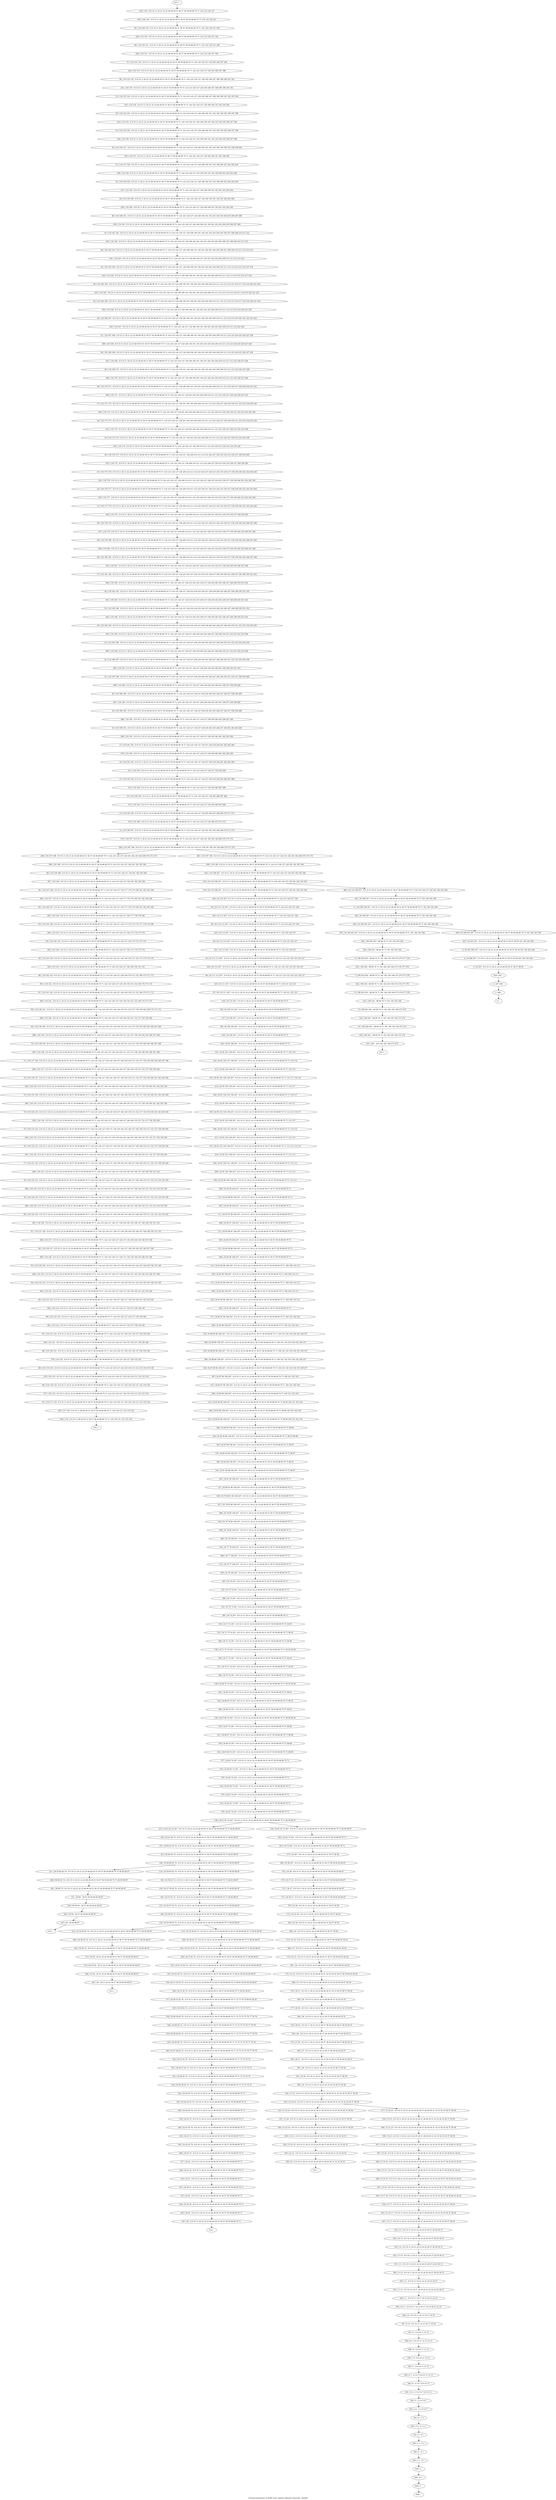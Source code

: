 digraph G {
graph [label="Tree-decomposition of width 6 for register allocator (function _hypotf)"]
0[label="0 | : "];
1[label="1 | 208 : "];
2[label="2 | 207 208 : "];
3[label="3 | 34 207 : 8 9 10 11 20 21 22 23 48 49 50 51 56 57 58 59 "];
4[label="4 | 34 206 207 : 8 9 10 11 20 21 22 23 48 49 50 51 56 57 58 59 181 182 183 184 "];
5[label="5 | 34 205 206 207 : 8 9 10 11 20 21 22 23 48 49 50 51 56 57 58 59 181 182 183 184 "];
6[label="6 | 199 204 205 : 68 69 70 71 181 182 183 184 275 276 277 278 "];
7[label="7 | 199 203 204 : 68 69 70 71 181 182 183 184 275 276 277 278 "];
8[label="8 | 199 202 203 : 68 69 70 71 181 182 183 184 275 276 277 278 "];
9[label="9 | 199 201 202 : 68 69 70 71 181 182 183 184 273 274 "];
10[label="10 | 199 200 201 : 68 69 70 71 181 182 183 184 273 274 "];
11[label="11 | 34 198 199 207 : 8 9 10 11 20 21 22 23 48 49 50 51 56 57 58 59 68 69 70 71 181 182 183 184 "];
12[label="12 | 116 196 197 : 8 9 10 11 20 21 22 23 48 49 50 51 56 57 58 59 68 69 70 71 124 125 126 127 128 181 182 183 184 269 270 271 272 "];
13[label="13 | 116 195 196 : 8 9 10 11 20 21 22 23 48 49 50 51 56 57 58 59 68 69 70 71 124 125 126 127 128 265 266 267 268 269 270 271 272 "];
14[label="14 | 116 194 195 : 8 9 10 11 20 21 22 23 48 49 50 51 56 57 58 59 68 69 70 71 124 125 126 127 128 265 266 267 268 "];
15[label="15 | 116 193 194 : 8 9 10 11 20 21 22 23 48 49 50 51 56 57 58 59 68 69 70 71 124 125 126 127 128 237 238 239 240 265 266 267 268 "];
16[label="16 | 116 192 193 : 8 9 10 11 20 21 22 23 48 49 50 51 56 57 58 59 68 69 70 71 124 125 126 127 128 237 238 239 240 261 262 263 264 "];
17[label="17 | 116 191 192 : 8 9 10 11 20 21 22 23 48 49 50 51 56 57 58 59 68 69 70 71 124 125 126 127 128 237 238 239 240 261 262 263 264 "];
18[label="18 | 116 190 191 : 8 9 10 11 20 21 22 23 48 49 50 51 56 57 58 59 68 69 70 71 124 125 126 127 128 237 238 239 240 245 246 247 248 261 262 263 264 "];
19[label="19 | 116 189 190 : 8 9 10 11 20 21 22 23 48 49 50 51 56 57 58 59 68 69 70 71 124 125 126 127 128 237 238 239 240 245 246 247 248 257 258 259 260 "];
20[label="20 | 116 188 189 : 8 9 10 11 20 21 22 23 48 49 50 51 56 57 58 59 68 69 70 71 124 125 126 127 128 237 238 239 240 245 246 247 248 257 258 259 260 "];
21[label="21 | 116 187 188 : 8 9 10 11 20 21 22 23 48 49 50 51 56 57 58 59 68 69 70 71 124 125 126 127 128 237 238 239 240 245 246 247 248 249 250 251 252 257 258 259 260 "];
22[label="22 | 116 186 187 : 8 9 10 11 20 21 22 23 48 49 50 51 56 57 58 59 68 69 70 71 124 125 126 127 128 237 238 239 240 245 246 247 248 249 250 251 252 253 254 255 256 "];
23[label="23 | 116 185 186 : 8 9 10 11 20 21 22 23 48 49 50 51 56 57 58 59 68 69 70 71 124 125 126 127 128 237 238 239 240 245 246 247 248 249 250 251 252 253 254 255 256 "];
24[label="24 | 116 184 185 : 8 9 10 11 20 21 22 23 48 49 50 51 56 57 58 59 68 69 70 71 124 125 126 127 128 233 234 235 236 237 238 239 240 245 246 247 248 249 250 251 252 253 254 255 256 "];
25[label="25 | 116 183 184 : 8 9 10 11 20 21 22 23 48 49 50 51 56 57 58 59 68 69 70 71 124 125 126 127 128 233 234 235 236 237 238 239 240 245 246 247 248 249 250 251 252 "];
26[label="26 | 116 182 183 : 8 9 10 11 20 21 22 23 48 49 50 51 56 57 58 59 68 69 70 71 124 125 126 127 128 233 234 235 236 237 238 239 240 245 246 247 248 249 250 251 252 "];
27[label="27 | 116 181 182 : 8 9 10 11 20 21 22 23 48 49 50 51 56 57 58 59 68 69 70 71 124 125 126 127 128 225 226 227 228 233 234 235 236 237 238 239 240 245 246 247 248 249 250 251 252 "];
28[label="28 | 116 180 181 : 8 9 10 11 20 21 22 23 48 49 50 51 56 57 58 59 68 69 70 71 124 125 126 127 128 209 210 211 212 225 226 227 228 233 234 235 236 237 238 239 240 245 246 247 248 "];
29[label="29 | 116 179 180 : 8 9 10 11 20 21 22 23 48 49 50 51 56 57 58 59 68 69 70 71 124 125 126 127 128 209 210 211 212 225 226 227 228 233 234 235 236 237 238 239 240 245 246 247 248 "];
30[label="30 | 116 178 179 : 8 9 10 11 20 21 22 23 48 49 50 51 56 57 58 59 68 69 70 71 124 125 126 127 128 209 210 211 212 225 226 227 228 233 234 235 236 237 238 239 240 245 246 247 248 "];
31[label="31 | 116 177 178 : 8 9 10 11 20 21 22 23 48 49 50 51 56 57 58 59 68 69 70 71 124 125 126 127 128 209 210 211 212 225 226 227 228 233 234 235 236 237 238 239 240 241 242 243 244 "];
32[label="32 | 116 176 177 : 8 9 10 11 20 21 22 23 48 49 50 51 56 57 58 59 68 69 70 71 124 125 126 127 128 209 210 211 212 225 226 227 228 233 234 235 236 237 238 239 240 241 242 243 244 "];
33[label="33 | 116 175 176 : 8 9 10 11 20 21 22 23 48 49 50 51 56 57 58 59 68 69 70 71 124 125 126 127 128 209 210 211 212 225 226 227 228 233 234 235 236 237 238 239 240 241 242 243 244 "];
34[label="34 | 116 174 175 : 8 9 10 11 20 21 22 23 48 49 50 51 56 57 58 59 68 69 70 71 124 125 126 127 128 209 210 211 212 225 226 227 228 233 234 235 236 237 238 239 240 "];
35[label="35 | 116 173 174 : 8 9 10 11 20 21 22 23 48 49 50 51 56 57 58 59 68 69 70 71 124 125 126 127 128 201 202 203 204 209 210 211 212 225 226 227 228 233 234 235 236 "];
36[label="36 | 116 172 173 : 8 9 10 11 20 21 22 23 48 49 50 51 56 57 58 59 68 69 70 71 124 125 126 127 128 201 202 203 204 209 210 211 212 225 226 227 228 229 230 231 232 233 234 235 236 "];
37[label="37 | 116 171 172 : 8 9 10 11 20 21 22 23 48 49 50 51 56 57 58 59 68 69 70 71 124 125 126 127 128 201 202 203 204 209 210 211 212 225 226 227 228 229 230 231 232 233 234 235 236 "];
38[label="38 | 116 170 171 : 8 9 10 11 20 21 22 23 48 49 50 51 56 57 58 59 68 69 70 71 124 125 126 127 128 189 190 191 192 201 202 203 204 209 210 211 212 225 226 227 228 229 230 231 232 "];
39[label="39 | 116 169 170 : 8 9 10 11 20 21 22 23 48 49 50 51 56 57 58 59 68 69 70 71 124 125 126 127 128 189 190 191 192 201 202 203 204 209 210 211 212 225 226 227 228 "];
40[label="40 | 116 168 169 : 8 9 10 11 20 21 22 23 48 49 50 51 56 57 58 59 68 69 70 71 124 125 126 127 128 189 190 191 192 201 202 203 204 209 210 211 212 223 224 225 226 227 228 "];
41[label="41 | 116 167 168 : 8 9 10 11 20 21 22 23 48 49 50 51 56 57 58 59 68 69 70 71 124 125 126 127 128 189 190 191 192 201 202 203 204 209 210 211 212 223 224 225 226 227 228 "];
42[label="42 | 116 166 167 : 8 9 10 11 20 21 22 23 48 49 50 51 56 57 58 59 68 69 70 71 124 125 126 127 128 189 190 191 192 201 202 203 204 209 210 211 212 213 214 219 220 221 222 223 224 "];
43[label="43 | 116 165 166 : 8 9 10 11 20 21 22 23 48 49 50 51 56 57 58 59 68 69 70 71 124 125 126 127 128 189 190 191 192 201 202 203 204 209 210 211 212 213 214 215 216 217 218 219 220 221 222 "];
44[label="44 | 116 164 165 : 8 9 10 11 20 21 22 23 48 49 50 51 56 57 58 59 68 69 70 71 124 125 126 127 128 189 190 191 192 201 202 203 204 209 210 211 212 213 214 215 216 217 218 219 220 221 222 "];
45[label="45 | 116 163 164 : 8 9 10 11 20 21 22 23 48 49 50 51 56 57 58 59 68 69 70 71 124 125 126 127 128 189 190 191 192 201 202 203 204 209 210 211 212 213 214 215 216 217 218 "];
46[label="46 | 116 162 163 : 8 9 10 11 20 21 22 23 48 49 50 51 56 57 58 59 68 69 70 71 124 125 126 127 128 189 190 191 192 201 202 203 204 205 206 207 208 209 210 211 212 213 214 "];
47[label="47 | 116 161 162 : 8 9 10 11 20 21 22 23 48 49 50 51 56 57 58 59 68 69 70 71 124 125 126 127 128 189 190 191 192 201 202 203 204 205 206 207 208 209 210 211 212 "];
48[label="48 | 116 160 161 : 8 9 10 11 20 21 22 23 48 49 50 51 56 57 58 59 68 69 70 71 124 125 126 127 128 189 190 191 192 201 202 203 204 205 206 207 208 "];
49[label="49 | 116 159 160 : 8 9 10 11 20 21 22 23 48 49 50 51 56 57 58 59 68 69 70 71 124 125 126 127 128 189 190 191 192 201 202 203 204 "];
50[label="50 | 116 158 159 : 8 9 10 11 20 21 22 23 48 49 50 51 56 57 58 59 68 69 70 71 124 125 126 127 128 189 190 191 192 199 200 201 202 203 204 "];
51[label="51 | 116 157 158 : 8 9 10 11 20 21 22 23 48 49 50 51 56 57 58 59 68 69 70 71 124 125 126 127 128 189 190 191 192 199 200 201 202 203 204 "];
52[label="52 | 116 156 157 : 8 9 10 11 20 21 22 23 48 49 50 51 56 57 58 59 68 69 70 71 124 125 126 127 128 189 190 191 192 193 194 195 196 197 198 199 200 "];
53[label="53 | 116 155 156 : 8 9 10 11 20 21 22 23 48 49 50 51 56 57 58 59 68 69 70 71 124 125 126 127 128 189 190 191 192 193 194 195 196 197 198 "];
54[label="54 | 116 154 155 : 8 9 10 11 20 21 22 23 48 49 50 51 56 57 58 59 68 69 70 71 124 125 126 127 128 189 190 191 192 193 194 195 196 197 198 "];
55[label="55 | 116 153 154 : 8 9 10 11 20 21 22 23 48 49 50 51 56 57 58 59 68 69 70 71 124 125 126 127 128 185 186 187 188 189 190 191 192 193 194 "];
56[label="56 | 116 152 153 : 8 9 10 11 20 21 22 23 48 49 50 51 56 57 58 59 68 69 70 71 124 125 126 127 128 185 186 187 188 189 190 191 192 "];
57[label="57 | 116 151 152 : 8 9 10 11 20 21 22 23 48 49 50 51 56 57 58 59 68 69 70 71 124 125 126 127 128 185 186 187 188 "];
58[label="58 | 116 150 151 : 8 9 10 11 20 21 22 23 48 49 50 51 56 57 58 59 68 69 70 71 124 125 126 127 128 "];
59[label="59 | 116 149 150 : 8 9 10 11 20 21 22 23 48 49 50 51 56 57 58 59 68 69 70 71 124 125 126 127 128 "];
60[label="60 | 116 148 198 : 8 9 10 11 20 21 22 23 48 49 50 51 56 57 58 59 68 69 70 71 124 125 126 127 128 181 182 183 184 "];
61[label="61 | 116 147 148 : 8 9 10 11 20 21 22 23 48 49 50 51 56 57 58 59 68 69 70 71 124 125 126 127 128 177 178 179 180 181 182 183 184 "];
62[label="62 | 116 146 147 : 8 9 10 11 20 21 22 23 48 49 50 51 56 57 58 59 68 69 70 71 124 125 126 127 128 177 178 179 180 181 182 183 184 "];
63[label="63 | 116 145 146 : 8 9 10 11 20 21 22 23 48 49 50 51 56 57 58 59 68 69 70 71 124 125 126 127 128 173 174 175 176 177 178 179 180 "];
64[label="64 | 116 144 145 : 8 9 10 11 20 21 22 23 48 49 50 51 56 57 58 59 68 69 70 71 124 125 126 127 128 173 174 175 176 "];
65[label="65 | 116 143 144 : 8 9 10 11 20 21 22 23 48 49 50 51 56 57 58 59 68 69 70 71 124 125 126 127 128 149 150 151 152 173 174 175 176 "];
66[label="66 | 116 142 143 : 8 9 10 11 20 21 22 23 48 49 50 51 56 57 58 59 68 69 70 71 124 125 126 127 128 149 150 151 152 169 170 171 172 "];
67[label="67 | 116 141 142 : 8 9 10 11 20 21 22 23 48 49 50 51 56 57 58 59 68 69 70 71 124 125 126 127 128 149 150 151 152 169 170 171 172 "];
68[label="68 | 116 140 141 : 8 9 10 11 20 21 22 23 48 49 50 51 56 57 58 59 68 69 70 71 124 125 126 127 128 149 150 151 152 157 158 159 160 169 170 171 172 "];
69[label="69 | 116 139 140 : 8 9 10 11 20 21 22 23 48 49 50 51 56 57 58 59 68 69 70 71 124 125 126 127 128 149 150 151 152 157 158 159 160 165 166 167 168 "];
70[label="70 | 116 138 139 : 8 9 10 11 20 21 22 23 48 49 50 51 56 57 58 59 68 69 70 71 124 125 126 127 128 149 150 151 152 157 158 159 160 165 166 167 168 "];
71[label="71 | 116 137 138 : 8 9 10 11 20 21 22 23 48 49 50 51 56 57 58 59 68 69 70 71 124 125 126 127 128 145 146 147 148 149 150 151 152 157 158 159 160 165 166 167 168 "];
72[label="72 | 116 136 137 : 8 9 10 11 20 21 22 23 48 49 50 51 56 57 58 59 68 69 70 71 124 125 126 127 128 145 146 147 148 149 150 151 152 157 158 159 160 161 162 163 164 "];
73[label="73 | 116 135 136 : 8 9 10 11 20 21 22 23 48 49 50 51 56 57 58 59 68 69 70 71 124 125 126 127 128 145 146 147 148 149 150 151 152 157 158 159 160 161 162 163 164 "];
74[label="74 | 116 134 135 : 8 9 10 11 20 21 22 23 48 49 50 51 56 57 58 59 68 69 70 71 124 125 126 127 128 145 146 147 148 149 150 151 152 157 158 159 160 161 162 163 164 "];
75[label="75 | 116 133 134 : 8 9 10 11 20 21 22 23 48 49 50 51 56 57 58 59 68 69 70 71 124 125 126 127 128 137 138 139 140 145 146 147 148 149 150 151 152 157 158 159 160 "];
76[label="76 | 116 132 133 : 8 9 10 11 20 21 22 23 48 49 50 51 56 57 58 59 68 69 70 71 124 125 126 127 128 137 138 139 140 145 146 147 148 149 150 151 152 157 158 159 160 "];
77[label="77 | 116 131 132 : 8 9 10 11 20 21 22 23 48 49 50 51 56 57 58 59 68 69 70 71 124 125 126 127 128 137 138 139 140 145 146 147 148 149 150 151 152 157 158 159 160 "];
78[label="78 | 116 130 131 : 8 9 10 11 20 21 22 23 48 49 50 51 56 57 58 59 68 69 70 71 124 125 126 127 128 137 138 139 140 145 146 147 148 149 150 151 152 153 154 155 156 "];
79[label="79 | 116 129 130 : 8 9 10 11 20 21 22 23 48 49 50 51 56 57 58 59 68 69 70 71 124 125 126 127 128 137 138 139 140 145 146 147 148 149 150 151 152 153 154 155 156 "];
80[label="80 | 116 128 129 : 8 9 10 11 20 21 22 23 48 49 50 51 56 57 58 59 68 69 70 71 124 125 126 127 128 137 138 139 140 145 146 147 148 149 150 151 152 153 154 155 156 "];
81[label="81 | 116 127 128 : 8 9 10 11 20 21 22 23 48 49 50 51 56 57 58 59 68 69 70 71 124 125 126 127 128 137 138 139 140 145 146 147 148 149 150 151 152 "];
82[label="82 | 116 126 127 : 8 9 10 11 20 21 22 23 48 49 50 51 56 57 58 59 68 69 70 71 124 125 126 127 128 137 138 139 140 145 146 147 148 "];
83[label="83 | 116 125 126 : 8 9 10 11 20 21 22 23 48 49 50 51 56 57 58 59 68 69 70 71 124 125 126 127 128 137 138 139 140 141 142 143 144 145 146 147 148 "];
84[label="84 | 116 124 125 : 8 9 10 11 20 21 22 23 48 49 50 51 56 57 58 59 68 69 70 71 124 125 126 127 128 137 138 139 140 141 142 143 144 145 146 147 148 "];
85[label="85 | 116 123 124 : 8 9 10 11 20 21 22 23 48 49 50 51 56 57 58 59 68 69 70 71 124 125 126 127 128 137 138 139 140 141 142 143 144 "];
86[label="86 | 116 122 123 : 8 9 10 11 20 21 22 23 48 49 50 51 56 57 58 59 68 69 70 71 124 125 126 127 128 137 138 139 140 "];
87[label="87 | 116 121 122 : 8 9 10 11 20 21 22 23 48 49 50 51 56 57 58 59 68 69 70 71 124 125 126 127 128 135 136 137 138 139 140 "];
88[label="88 | 116 120 121 : 8 9 10 11 20 21 22 23 48 49 50 51 56 57 58 59 68 69 70 71 124 125 126 127 128 135 136 137 138 139 140 "];
89[label="89 | 116 119 120 : 8 9 10 11 20 21 22 23 48 49 50 51 56 57 58 59 68 69 70 71 124 125 126 127 128 129 130 131 132 133 134 135 136 "];
90[label="90 | 116 118 119 : 8 9 10 11 20 21 22 23 48 49 50 51 56 57 58 59 68 69 70 71 124 125 126 127 128 129 130 131 132 133 134 "];
91[label="91 | 116 117 118 : 8 9 10 11 20 21 22 23 48 49 50 51 56 57 58 59 68 69 70 71 124 125 126 127 128 129 130 131 132 133 134 "];
92[label="92 | 34 115 116 207 : 8 9 10 11 20 21 22 23 48 49 50 51 56 57 58 59 68 69 70 71 124 125 126 127 128 "];
93[label="93 | 34 114 115 207 : 8 9 10 11 20 21 22 23 48 49 50 51 56 57 58 59 68 69 70 71 124 125 126 127 128 "];
94[label="94 | 34 113 114 207 : 8 9 10 11 20 21 22 23 48 49 50 51 56 57 58 59 68 69 70 71 124 125 126 127 "];
95[label="95 | 34 112 113 207 : 8 9 10 11 20 21 22 23 48 49 50 51 56 57 58 59 68 69 70 71 120 121 122 123 124 125 126 127 "];
96[label="96 | 34 111 112 207 : 8 9 10 11 20 21 22 23 48 49 50 51 56 57 58 59 68 69 70 71 120 121 122 123 124 125 126 127 "];
97[label="97 | 34 110 111 207 : 8 9 10 11 20 21 22 23 48 49 50 51 56 57 58 59 68 69 70 71 120 121 122 123 "];
98[label="98 | 34 109 110 207 : 8 9 10 11 20 21 22 23 48 49 50 51 56 57 58 59 68 69 70 71 "];
99[label="99 | 34 108 109 207 : 8 9 10 11 20 21 22 23 48 49 50 51 56 57 58 59 68 69 70 71 "];
100[label="100 | 34 95 108 207 : 8 9 10 11 20 21 22 23 48 49 50 51 56 57 58 59 68 69 70 71 "];
101[label="101 | 34 95 107 108 207 : 8 9 10 11 20 21 22 23 48 49 50 51 56 57 58 59 68 69 70 71 118 119 "];
102[label="102 | 34 95 106 107 108 207 : 8 9 10 11 20 21 22 23 48 49 50 51 56 57 58 59 68 69 70 71 118 119 "];
103[label="103 | 34 95 105 106 108 207 : 8 9 10 11 20 21 22 23 48 49 50 51 56 57 58 59 68 69 70 71 116 117 118 119 "];
104[label="104 | 34 95 104 105 108 207 : 8 9 10 11 20 21 22 23 48 49 50 51 56 57 58 59 68 69 70 71 116 117 "];
105[label="105 | 34 95 103 104 108 207 : 8 9 10 11 20 21 22 23 48 49 50 51 56 57 58 59 68 69 70 71 114 115 116 117 "];
106[label="106 | 34 95 102 103 108 207 : 8 9 10 11 20 21 22 23 48 49 50 51 56 57 58 59 68 69 70 71 114 115 "];
107[label="107 | 34 95 101 102 108 207 : 8 9 10 11 20 21 22 23 48 49 50 51 56 57 58 59 68 69 70 71 112 113 114 115 "];
108[label="108 | 34 95 100 101 108 207 : 8 9 10 11 20 21 22 23 48 49 50 51 56 57 58 59 68 69 70 71 112 113 "];
109[label="109 | 34 95 99 100 108 207 : 8 9 10 11 20 21 22 23 48 49 50 51 56 57 58 59 68 69 70 71 112 113 "];
110[label="110 | 34 95 98 99 108 207 : 8 9 10 11 20 21 22 23 48 49 50 51 56 57 58 59 68 69 70 71 "];
111[label="111 | 34 95 97 98 108 207 : 8 9 10 11 20 21 22 23 48 49 50 51 56 57 58 59 68 69 70 71 "];
112[label="112 | 34 95 96 97 108 207 : 8 9 10 11 20 21 22 23 48 49 50 51 56 57 58 59 68 69 70 71 "];
113[label="113 | 34 94 95 96 108 207 : 8 9 10 11 20 21 22 23 48 49 50 51 56 57 58 59 68 69 70 71 "];
114[label="114 | 34 93 94 96 108 207 : 8 9 10 11 20 21 22 23 48 49 50 51 56 57 58 59 68 69 70 71 108 109 110 111 "];
115[label="115 | 34 92 93 96 108 207 : 8 9 10 11 20 21 22 23 48 49 50 51 56 57 58 59 68 69 70 71 108 109 110 111 "];
116[label="116 | 34 91 92 96 108 207 : 8 9 10 11 20 21 22 23 48 49 50 51 56 57 58 59 68 69 70 71 108 109 110 111 "];
117[label="117 | 34 90 91 96 108 207 : 8 9 10 11 20 21 22 23 48 49 50 51 56 57 58 59 68 69 70 71 100 101 102 103 "];
118[label="118 | 34 89 90 96 108 207 : 8 9 10 11 20 21 22 23 48 49 50 51 56 57 58 59 68 69 70 71 100 101 102 103 104 105 106 107 "];
119[label="119 | 34 88 89 96 108 207 : 8 9 10 11 20 21 22 23 48 49 50 51 56 57 58 59 68 69 70 71 100 101 102 103 104 105 106 107 "];
120[label="120 | 34 87 88 96 108 207 : 8 9 10 11 20 21 22 23 48 49 50 51 56 57 58 59 68 69 70 71 100 101 102 103 104 105 106 107 "];
121[label="121 | 34 86 87 96 108 207 : 8 9 10 11 20 21 22 23 48 49 50 51 56 57 58 59 68 69 70 71 100 101 102 103 "];
122[label="122 | 34 85 86 96 108 207 : 8 9 10 11 20 21 22 23 48 49 50 51 56 57 58 59 68 69 70 71 98 99 100 101 102 103 "];
123[label="123 | 34 84 85 96 108 207 : 8 9 10 11 20 21 22 23 48 49 50 51 56 57 58 59 68 69 70 71 98 99 100 101 102 103 "];
124[label="124 | 34 83 84 96 108 207 : 8 9 10 11 20 21 22 23 48 49 50 51 56 57 58 59 68 69 70 71 96 97 98 99 "];
125[label="125 | 34 82 83 96 108 207 : 8 9 10 11 20 21 22 23 48 49 50 51 56 57 58 59 68 69 70 71 96 97 "];
126[label="126 | 34 81 82 96 108 207 : 8 9 10 11 20 21 22 23 48 49 50 51 56 57 58 59 68 69 70 71 96 97 "];
127[label="127 | 34 80 81 96 108 207 : 8 9 10 11 20 21 22 23 48 49 50 51 56 57 58 59 68 69 70 71 "];
128[label="128 | 34 79 80 81 96 108 207 : 8 9 10 11 20 21 22 23 48 49 50 51 56 57 58 59 68 69 70 71 "];
129[label="129 | 34 78 79 96 108 207 : 8 9 10 11 20 21 22 23 48 49 50 51 56 57 58 59 68 69 70 71 "];
130[label="130 | 34 77 78 108 207 : 8 9 10 11 20 21 22 23 48 49 50 51 56 57 58 59 68 69 70 71 "];
131[label="131 | 34 76 77 108 207 : 8 9 10 11 20 21 22 23 48 49 50 51 56 57 58 59 68 69 70 71 "];
132[label="132 | 34 75 76 207 : 8 9 10 11 20 21 22 23 48 49 50 51 56 57 58 59 68 69 70 71 "];
133[label="133 | 34 74 75 207 : 8 9 10 11 20 21 22 23 48 49 50 51 56 57 58 59 68 69 70 71 "];
134[label="134 | 34 73 74 207 : 8 9 10 11 20 21 22 23 48 49 50 51 56 57 58 59 68 69 70 71 94 95 "];
135[label="135 | 34 72 73 74 207 : 8 9 10 11 20 21 22 23 48 49 50 51 56 57 58 59 68 69 70 71 94 95 "];
136[label="136 | 34 71 72 74 207 : 8 9 10 11 20 21 22 23 48 49 50 51 56 57 58 59 68 69 70 71 92 93 94 95 "];
137[label="137 | 34 70 71 74 207 : 8 9 10 11 20 21 22 23 48 49 50 51 56 57 58 59 68 69 70 71 92 93 "];
138[label="138 | 34 69 70 74 207 : 8 9 10 11 20 21 22 23 48 49 50 51 56 57 58 59 68 69 70 71 90 91 92 93 "];
139[label="139 | 34 68 69 74 207 : 8 9 10 11 20 21 22 23 48 49 50 51 56 57 58 59 68 69 70 71 90 91 "];
140[label="140 | 34 67 68 74 207 : 8 9 10 11 20 21 22 23 48 49 50 51 56 57 58 59 68 69 70 71 88 89 90 91 "];
141[label="141 | 34 66 67 74 207 : 8 9 10 11 20 21 22 23 48 49 50 51 56 57 58 59 68 69 70 71 88 89 "];
142[label="142 | 34 65 66 74 207 : 8 9 10 11 20 21 22 23 48 49 50 51 56 57 58 59 68 69 70 71 88 89 "];
143[label="143 | 34 64 65 74 207 : 8 9 10 11 20 21 22 23 48 49 50 51 56 57 58 59 68 69 70 71 "];
144[label="144 | 34 63 64 74 207 : 8 9 10 11 20 21 22 23 48 49 50 51 56 57 58 59 68 69 70 71 "];
145[label="145 | 34 62 63 74 207 : 8 9 10 11 20 21 22 23 48 49 50 51 56 57 58 59 68 69 70 71 "];
146[label="146 | 34 61 62 74 207 : 8 9 10 11 20 21 22 23 48 49 50 51 56 57 58 59 68 69 70 71 84 85 86 87 "];
147[label="147 | 34 60 61 62 74 : 8 9 10 11 20 21 22 23 48 49 50 51 56 57 58 59 68 69 70 71 84 85 86 87 "];
148[label="148 | 34 58 60 62 74 : 8 9 10 11 20 21 22 23 48 49 50 51 56 57 58 59 68 69 70 71 84 85 86 87 "];
149[label="149 | 58 59 60 : 56 57 58 59 84 85 86 87 "];
150[label="150 | 34 57 58 62 74 : 8 9 10 11 20 21 22 23 48 49 50 51 56 57 58 59 68 69 70 71 84 85 86 87 "];
151[label="151 | 34 56 57 62 74 : 8 9 10 11 20 21 22 23 48 49 50 51 56 57 58 59 68 69 70 71 84 85 86 87 "];
152[label="152 | 34 54 56 62 74 : 8 9 10 11 20 21 22 23 48 49 50 51 56 57 58 59 68 69 70 71 84 85 86 87 "];
153[label="153 | 54 55 56 : 20 21 22 23 48 49 50 51 56 57 58 59 84 85 86 87 "];
154[label="154 | 34 53 54 62 74 : 8 9 10 11 20 21 22 23 48 49 50 51 56 57 58 59 68 69 70 71 84 85 86 87 "];
155[label="155 | 34 52 53 62 74 : 8 9 10 11 20 21 22 23 48 49 50 51 56 57 58 59 68 69 70 71 80 81 82 83 84 85 86 87 "];
156[label="156 | 34 51 52 62 74 : 8 9 10 11 20 21 22 23 48 49 50 51 56 57 58 59 68 69 70 71 80 81 82 83 84 85 86 87 "];
157[label="157 | 34 50 51 62 74 : 8 9 10 11 20 21 22 23 48 49 50 51 56 57 58 59 68 69 70 71 72 73 74 75 80 81 82 83 "];
158[label="158 | 34 49 50 62 74 : 8 9 10 11 20 21 22 23 48 49 50 51 56 57 58 59 68 69 70 71 72 73 74 75 76 77 78 79 "];
159[label="159 | 34 48 49 62 74 : 8 9 10 11 20 21 22 23 48 49 50 51 56 57 58 59 68 69 70 71 72 73 74 75 76 77 78 79 "];
160[label="160 | 34 47 48 62 74 : 8 9 10 11 20 21 22 23 48 49 50 51 56 57 58 59 68 69 70 71 72 73 74 75 76 77 78 79 "];
161[label="161 | 34 46 47 62 74 : 8 9 10 11 20 21 22 23 48 49 50 51 56 57 58 59 68 69 70 71 72 73 74 75 "];
162[label="162 | 34 45 46 62 74 : 8 9 10 11 20 21 22 23 48 49 50 51 56 57 58 59 68 69 70 71 72 73 74 75 "];
163[label="163 | 34 44 45 62 74 : 8 9 10 11 20 21 22 23 48 49 50 51 56 57 58 59 68 69 70 71 "];
164[label="164 | 34 43 44 74 : 8 9 10 11 20 21 22 23 48 49 50 51 56 57 58 59 68 69 70 71 "];
165[label="165 | 34 42 43 74 : 8 9 10 11 20 21 22 23 48 49 50 51 56 57 58 59 68 69 70 71 "];
166[label="166 | 34 41 42 : 8 9 10 11 20 21 22 23 48 49 50 51 56 57 58 59 68 69 70 71 "];
167[label="167 | 34 40 41 : 8 9 10 11 20 21 22 23 48 49 50 51 56 57 58 59 68 69 70 71 "];
168[label="168 | 34 39 40 : 8 9 10 11 20 21 22 23 48 49 50 51 56 57 58 59 68 69 70 71 "];
169[label="169 | 34 38 207 : 8 9 10 11 20 21 22 23 48 49 50 51 56 57 58 59 64 65 66 67 "];
170[label="170 | 34 37 38 : 8 9 10 11 20 21 22 23 48 49 50 51 56 57 58 59 64 65 66 67 "];
171[label="171 | 34 36 37 : 8 9 10 11 20 21 22 23 48 49 50 51 56 57 58 59 64 65 66 67 "];
172[label="172 | 34 35 36 : 8 9 10 11 20 21 22 23 48 49 50 51 56 57 58 59 "];
173[label="173 | 33 34 : 8 9 10 11 20 21 22 23 48 49 50 51 56 57 58 59 60 61 62 63 "];
174[label="174 | 32 33 : 8 9 10 11 20 21 22 23 48 49 50 51 56 57 58 59 60 61 62 63 "];
175[label="175 | 31 32 : 8 9 10 11 20 21 22 23 48 49 50 51 52 53 54 55 56 57 58 59 60 61 62 63 "];
176[label="176 | 30 31 : 8 9 10 11 20 21 22 23 48 49 50 51 52 53 54 55 56 57 58 59 "];
177[label="177 | 29 30 : 8 9 10 11 20 21 22 23 36 37 38 39 48 49 50 51 52 53 54 55 "];
178[label="178 | 28 29 : 8 9 10 11 20 21 22 23 36 37 38 39 44 45 46 47 48 49 50 51 "];
179[label="179 | 27 28 : 8 9 10 11 20 21 22 23 36 37 38 39 44 45 46 47 48 49 50 51 "];
180[label="180 | 26 27 : 8 9 10 11 20 21 22 23 32 33 34 35 36 37 38 39 44 45 46 47 "];
181[label="181 | 25 26 : 8 9 10 11 20 21 22 23 32 33 34 35 36 37 38 39 "];
182[label="182 | 15 25 : 8 9 10 11 20 21 22 23 24 25 26 27 28 29 30 31 32 33 34 35 36 37 38 39 "];
183[label="183 | 15 24 25 : 8 9 10 11 20 21 22 23 24 25 26 27 28 29 30 31 32 33 34 35 36 37 38 39 "];
184[label="184 | 15 23 24 : 8 9 10 11 20 21 22 23 24 25 26 27 28 29 30 31 32 33 34 35 36 37 38 39 "];
185[label="185 | 15 22 23 : 8 9 10 11 20 21 22 23 24 25 26 27 28 29 30 31 32 33 34 35 "];
186[label="186 | 15 21 25 : 8 9 10 11 20 21 22 23 24 25 26 27 28 29 30 31 32 33 34 35 36 37 38 39 "];
187[label="187 | 15 20 21 : 8 9 10 11 20 21 22 23 24 25 26 27 28 29 30 31 32 33 34 35 36 37 38 39 40 41 42 43 "];
188[label="188 | 15 19 20 : 8 9 10 11 20 21 22 23 24 25 26 27 28 29 30 31 32 33 34 35 36 37 38 39 40 41 42 43 "];
189[label="189 | 15 18 19 : 8 9 10 11 20 21 22 23 24 25 26 27 28 29 30 31 32 33 34 35 36 37 38 39 40 41 42 43 "];
190[label="190 | 15 17 18 : 8 9 10 11 20 21 22 23 24 25 26 27 28 29 30 31 32 33 34 35 36 37 38 39 40 41 42 43 "];
191[label="191 | 15 16 17 : 8 9 10 11 20 21 22 23 24 25 26 27 28 29 30 31 32 33 34 35 36 37 38 39 "];
192[label="192 | 14 15 : 8 9 10 11 20 21 22 23 24 25 26 27 28 29 30 31 "];
193[label="193 | 13 14 : 8 9 10 11 20 21 22 23 24 25 26 27 28 29 30 31 "];
194[label="194 | 12 13 : 8 9 10 11 20 21 22 23 24 25 26 27 28 29 30 31 "];
195[label="195 | 11 12 : 8 9 10 11 16 17 18 19 20 21 22 23 24 25 26 27 "];
196[label="196 | 10 11 : 8 9 10 11 14 15 16 17 18 19 20 21 22 23 "];
197[label="197 | 9 10 : 8 9 10 11 14 15 16 17 18 19 "];
198[label="198 | 8 9 : 8 9 10 11 12 13 14 15 "];
199[label="199 | 7 8 : 8 9 10 11 12 13 "];
200[label="200 | 6 7 : 4 5 6 7 8 9 10 11 12 13 "];
201[label="201 | 5 6 : 2 3 4 5 6 7 8 9 10 11 "];
202[label="202 | 4 5 : 2 3 4 5 6 7 "];
203[label="203 | 3 4 : 0 1 2 3 "];
204[label="204 | 2 3 : 0 1 "];
205[label="205 | 1 2 : 0 1 "];
206[label="206 | 0 1 : "];
207[label="207 | 34 199 205 207 : 8 9 10 11 20 21 22 23 48 49 50 51 56 57 58 59 68 69 70 71 181 182 183 184 "];
208[label="208 | 116 197 198 : 8 9 10 11 20 21 22 23 48 49 50 51 56 57 58 59 68 69 70 71 124 125 126 127 128 181 182 183 184 269 270 271 272 "];
209[label="209 | 116 197 198 : 8 9 10 11 20 21 22 23 48 49 50 51 56 57 58 59 68 69 70 71 124 125 126 127 128 181 182 183 184 269 270 271 272 "];
210[label="210 | 34 116 198 207 : 8 9 10 11 20 21 22 23 48 49 50 51 56 57 58 59 68 69 70 71 124 125 126 127 128 181 182 183 184 "];
211[label="211 | 34 58 60 62 74 : 8 9 10 11 20 21 22 23 48 49 50 51 56 57 58 59 68 69 70 71 84 85 86 87 "];
212[label="212 | 34 54 56 62 74 : 8 9 10 11 20 21 22 23 48 49 50 51 56 57 58 59 68 69 70 71 84 85 86 87 "];
213[label="213 | 34 54 56 62 74 : 8 9 10 11 20 21 22 23 48 49 50 51 56 57 58 59 68 69 70 71 84 85 86 87 "];
214[label="214 | 34 58 60 62 74 : 8 9 10 11 20 21 22 23 48 49 50 51 56 57 58 59 68 69 70 71 84 85 86 87 "];
215[label="215 | 34 61 62 74 207 : 8 9 10 11 20 21 22 23 48 49 50 51 56 57 58 59 68 69 70 71 84 85 86 87 "];
216[label="216 | 15 24 25 : 8 9 10 11 20 21 22 23 24 25 26 27 28 29 30 31 32 33 34 35 36 37 38 39 "];
217[label="217 | 15 24 25 : 8 9 10 11 20 21 22 23 24 25 26 27 28 29 30 31 32 33 34 35 36 37 38 39 "];
218[label="218 | 34 61 62 74 207 : 8 9 10 11 20 21 22 23 48 49 50 51 56 57 58 59 68 69 70 71 84 85 86 87 "];
219[label="219 | 34 116 198 207 : 8 9 10 11 20 21 22 23 48 49 50 51 56 57 58 59 68 69 70 71 124 125 126 127 128 181 182 183 184 "];
220[label="220 | 34 199 205 207 : 8 9 10 11 20 21 22 23 48 49 50 51 56 57 58 59 68 69 70 71 181 182 183 184 "];
221[label="221 | : "];
222[label="222 | 199 201 : 68 69 70 71 181 182 183 184 273 274 "];
223[label="223 | 199 202 : 68 69 70 71 181 182 183 184 "];
224[label="224 | 199 203 : 68 69 70 71 181 182 183 184 275 276 277 278 "];
225[label="225 | 199 204 : 68 69 70 71 181 182 183 184 275 276 277 278 "];
226[label="226 | 199 205 : 68 69 70 71 181 182 183 184 "];
227[label="227 | : "];
228[label="228 | 116 150 : 8 9 10 11 20 21 22 23 48 49 50 51 56 57 58 59 68 69 70 71 124 125 126 127 128 "];
229[label="229 | 116 151 : 8 9 10 11 20 21 22 23 48 49 50 51 56 57 58 59 68 69 70 71 124 125 126 127 128 "];
230[label="230 | 116 152 : 8 9 10 11 20 21 22 23 48 49 50 51 56 57 58 59 68 69 70 71 124 125 126 127 128 185 186 187 188 "];
231[label="231 | 116 153 : 8 9 10 11 20 21 22 23 48 49 50 51 56 57 58 59 68 69 70 71 124 125 126 127 128 185 186 187 188 189 190 191 192 "];
232[label="232 | 116 154 : 8 9 10 11 20 21 22 23 48 49 50 51 56 57 58 59 68 69 70 71 124 125 126 127 128 189 190 191 192 193 194 "];
233[label="233 | 116 155 : 8 9 10 11 20 21 22 23 48 49 50 51 56 57 58 59 68 69 70 71 124 125 126 127 128 189 190 191 192 193 194 195 196 197 198 "];
234[label="234 | 116 156 : 8 9 10 11 20 21 22 23 48 49 50 51 56 57 58 59 68 69 70 71 124 125 126 127 128 189 190 191 192 193 194 195 196 197 198 "];
235[label="235 | 116 157 : 8 9 10 11 20 21 22 23 48 49 50 51 56 57 58 59 68 69 70 71 124 125 126 127 128 189 190 191 192 199 200 "];
236[label="236 | 116 158 : 8 9 10 11 20 21 22 23 48 49 50 51 56 57 58 59 68 69 70 71 124 125 126 127 128 189 190 191 192 199 200 201 202 203 204 "];
237[label="237 | 116 159 : 8 9 10 11 20 21 22 23 48 49 50 51 56 57 58 59 68 69 70 71 124 125 126 127 128 189 190 191 192 201 202 203 204 "];
238[label="238 | 116 160 : 8 9 10 11 20 21 22 23 48 49 50 51 56 57 58 59 68 69 70 71 124 125 126 127 128 189 190 191 192 201 202 203 204 "];
239[label="239 | 116 161 : 8 9 10 11 20 21 22 23 48 49 50 51 56 57 58 59 68 69 70 71 124 125 126 127 128 189 190 191 192 201 202 203 204 205 206 207 208 "];
240[label="240 | 116 162 : 8 9 10 11 20 21 22 23 48 49 50 51 56 57 58 59 68 69 70 71 124 125 126 127 128 189 190 191 192 201 202 203 204 205 206 207 208 209 210 211 212 "];
241[label="241 | 116 163 : 8 9 10 11 20 21 22 23 48 49 50 51 56 57 58 59 68 69 70 71 124 125 126 127 128 189 190 191 192 201 202 203 204 209 210 211 212 213 214 "];
242[label="242 | 116 164 : 8 9 10 11 20 21 22 23 48 49 50 51 56 57 58 59 68 69 70 71 124 125 126 127 128 189 190 191 192 201 202 203 204 209 210 211 212 213 214 215 216 217 218 "];
243[label="243 | 116 165 : 8 9 10 11 20 21 22 23 48 49 50 51 56 57 58 59 68 69 70 71 124 125 126 127 128 189 190 191 192 201 202 203 204 209 210 211 212 213 214 215 216 217 218 219 220 221 222 "];
244[label="244 | 116 166 : 8 9 10 11 20 21 22 23 48 49 50 51 56 57 58 59 68 69 70 71 124 125 126 127 128 189 190 191 192 201 202 203 204 209 210 211 212 213 214 219 220 221 222 "];
245[label="245 | 116 167 : 8 9 10 11 20 21 22 23 48 49 50 51 56 57 58 59 68 69 70 71 124 125 126 127 128 189 190 191 192 201 202 203 204 209 210 211 212 223 224 "];
246[label="246 | 116 168 : 8 9 10 11 20 21 22 23 48 49 50 51 56 57 58 59 68 69 70 71 124 125 126 127 128 189 190 191 192 201 202 203 204 209 210 211 212 223 224 225 226 227 228 "];
247[label="247 | 116 169 : 8 9 10 11 20 21 22 23 48 49 50 51 56 57 58 59 68 69 70 71 124 125 126 127 128 189 190 191 192 201 202 203 204 209 210 211 212 225 226 227 228 "];
248[label="248 | 116 170 : 8 9 10 11 20 21 22 23 48 49 50 51 56 57 58 59 68 69 70 71 124 125 126 127 128 189 190 191 192 201 202 203 204 209 210 211 212 225 226 227 228 "];
249[label="249 | 116 171 : 8 9 10 11 20 21 22 23 48 49 50 51 56 57 58 59 68 69 70 71 124 125 126 127 128 201 202 203 204 209 210 211 212 225 226 227 228 229 230 231 232 "];
250[label="250 | 116 172 : 8 9 10 11 20 21 22 23 48 49 50 51 56 57 58 59 68 69 70 71 124 125 126 127 128 201 202 203 204 209 210 211 212 225 226 227 228 229 230 231 232 233 234 235 236 "];
251[label="251 | 116 173 : 8 9 10 11 20 21 22 23 48 49 50 51 56 57 58 59 68 69 70 71 124 125 126 127 128 201 202 203 204 209 210 211 212 225 226 227 228 233 234 235 236 "];
252[label="252 | 116 174 : 8 9 10 11 20 21 22 23 48 49 50 51 56 57 58 59 68 69 70 71 124 125 126 127 128 209 210 211 212 225 226 227 228 233 234 235 236 "];
253[label="253 | 116 175 : 8 9 10 11 20 21 22 23 48 49 50 51 56 57 58 59 68 69 70 71 124 125 126 127 128 209 210 211 212 225 226 227 228 233 234 235 236 237 238 239 240 "];
254[label="254 | 116 176 : 8 9 10 11 20 21 22 23 48 49 50 51 56 57 58 59 68 69 70 71 124 125 126 127 128 209 210 211 212 225 226 227 228 233 234 235 236 237 238 239 240 241 242 243 244 "];
255[label="255 | 116 177 : 8 9 10 11 20 21 22 23 48 49 50 51 56 57 58 59 68 69 70 71 124 125 126 127 128 209 210 211 212 225 226 227 228 233 234 235 236 237 238 239 240 241 242 243 244 "];
256[label="256 | 116 178 : 8 9 10 11 20 21 22 23 48 49 50 51 56 57 58 59 68 69 70 71 124 125 126 127 128 209 210 211 212 225 226 227 228 233 234 235 236 237 238 239 240 "];
257[label="257 | 116 179 : 8 9 10 11 20 21 22 23 48 49 50 51 56 57 58 59 68 69 70 71 124 125 126 127 128 209 210 211 212 225 226 227 228 233 234 235 236 237 238 239 240 245 246 247 248 "];
258[label="258 | 116 180 : 8 9 10 11 20 21 22 23 48 49 50 51 56 57 58 59 68 69 70 71 124 125 126 127 128 209 210 211 212 225 226 227 228 233 234 235 236 237 238 239 240 245 246 247 248 "];
259[label="259 | 116 181 : 8 9 10 11 20 21 22 23 48 49 50 51 56 57 58 59 68 69 70 71 124 125 126 127 128 225 226 227 228 233 234 235 236 237 238 239 240 245 246 247 248 "];
260[label="260 | 116 182 : 8 9 10 11 20 21 22 23 48 49 50 51 56 57 58 59 68 69 70 71 124 125 126 127 128 233 234 235 236 237 238 239 240 245 246 247 248 249 250 251 252 "];
261[label="261 | 116 183 : 8 9 10 11 20 21 22 23 48 49 50 51 56 57 58 59 68 69 70 71 124 125 126 127 128 233 234 235 236 237 238 239 240 245 246 247 248 249 250 251 252 "];
262[label="262 | 116 184 : 8 9 10 11 20 21 22 23 48 49 50 51 56 57 58 59 68 69 70 71 124 125 126 127 128 233 234 235 236 237 238 239 240 245 246 247 248 249 250 251 252 "];
263[label="263 | 116 185 : 8 9 10 11 20 21 22 23 48 49 50 51 56 57 58 59 68 69 70 71 124 125 126 127 128 237 238 239 240 245 246 247 248 249 250 251 252 253 254 255 256 "];
264[label="264 | 116 186 : 8 9 10 11 20 21 22 23 48 49 50 51 56 57 58 59 68 69 70 71 124 125 126 127 128 237 238 239 240 245 246 247 248 249 250 251 252 253 254 255 256 "];
265[label="265 | 116 187 : 8 9 10 11 20 21 22 23 48 49 50 51 56 57 58 59 68 69 70 71 124 125 126 127 128 237 238 239 240 245 246 247 248 249 250 251 252 "];
266[label="266 | 116 188 : 8 9 10 11 20 21 22 23 48 49 50 51 56 57 58 59 68 69 70 71 124 125 126 127 128 237 238 239 240 245 246 247 248 257 258 259 260 "];
267[label="267 | 116 189 : 8 9 10 11 20 21 22 23 48 49 50 51 56 57 58 59 68 69 70 71 124 125 126 127 128 237 238 239 240 245 246 247 248 257 258 259 260 "];
268[label="268 | 116 190 : 8 9 10 11 20 21 22 23 48 49 50 51 56 57 58 59 68 69 70 71 124 125 126 127 128 237 238 239 240 245 246 247 248 "];
269[label="269 | 116 191 : 8 9 10 11 20 21 22 23 48 49 50 51 56 57 58 59 68 69 70 71 124 125 126 127 128 237 238 239 240 261 262 263 264 "];
270[label="270 | 116 192 : 8 9 10 11 20 21 22 23 48 49 50 51 56 57 58 59 68 69 70 71 124 125 126 127 128 237 238 239 240 261 262 263 264 "];
271[label="271 | 116 193 : 8 9 10 11 20 21 22 23 48 49 50 51 56 57 58 59 68 69 70 71 124 125 126 127 128 237 238 239 240 "];
272[label="272 | 116 194 : 8 9 10 11 20 21 22 23 48 49 50 51 56 57 58 59 68 69 70 71 124 125 126 127 128 265 266 267 268 "];
273[label="273 | 116 195 : 8 9 10 11 20 21 22 23 48 49 50 51 56 57 58 59 68 69 70 71 124 125 126 127 128 265 266 267 268 "];
274[label="274 | 116 196 : 8 9 10 11 20 21 22 23 48 49 50 51 56 57 58 59 68 69 70 71 124 125 126 127 128 269 270 271 272 "];
275[label="275 | 116 197 : 8 9 10 11 20 21 22 23 48 49 50 51 56 57 58 59 68 69 70 71 124 125 126 127 128 181 182 183 184 269 270 271 272 "];
276[label="276 | : "];
277[label="277 | 116 118 : 8 9 10 11 20 21 22 23 48 49 50 51 56 57 58 59 68 69 70 71 124 125 126 127 128 129 130 131 132 133 134 "];
278[label="278 | 116 119 : 8 9 10 11 20 21 22 23 48 49 50 51 56 57 58 59 68 69 70 71 124 125 126 127 128 129 130 131 132 133 134 "];
279[label="279 | 116 120 : 8 9 10 11 20 21 22 23 48 49 50 51 56 57 58 59 68 69 70 71 124 125 126 127 128 135 136 "];
280[label="280 | 116 121 : 8 9 10 11 20 21 22 23 48 49 50 51 56 57 58 59 68 69 70 71 124 125 126 127 128 135 136 137 138 139 140 "];
281[label="281 | 116 122 : 8 9 10 11 20 21 22 23 48 49 50 51 56 57 58 59 68 69 70 71 124 125 126 127 128 137 138 139 140 "];
282[label="282 | 116 123 : 8 9 10 11 20 21 22 23 48 49 50 51 56 57 58 59 68 69 70 71 124 125 126 127 128 137 138 139 140 "];
283[label="283 | 116 124 : 8 9 10 11 20 21 22 23 48 49 50 51 56 57 58 59 68 69 70 71 124 125 126 127 128 137 138 139 140 141 142 143 144 "];
284[label="284 | 116 125 : 8 9 10 11 20 21 22 23 48 49 50 51 56 57 58 59 68 69 70 71 124 125 126 127 128 137 138 139 140 141 142 143 144 145 146 147 148 "];
285[label="285 | 116 126 : 8 9 10 11 20 21 22 23 48 49 50 51 56 57 58 59 68 69 70 71 124 125 126 127 128 137 138 139 140 145 146 147 148 "];
286[label="286 | 116 127 : 8 9 10 11 20 21 22 23 48 49 50 51 56 57 58 59 68 69 70 71 124 125 126 127 128 137 138 139 140 145 146 147 148 "];
287[label="287 | 116 128 : 8 9 10 11 20 21 22 23 48 49 50 51 56 57 58 59 68 69 70 71 124 125 126 127 128 137 138 139 140 145 146 147 148 149 150 151 152 "];
288[label="288 | 116 129 : 8 9 10 11 20 21 22 23 48 49 50 51 56 57 58 59 68 69 70 71 124 125 126 127 128 137 138 139 140 145 146 147 148 149 150 151 152 153 154 155 156 "];
289[label="289 | 116 130 : 8 9 10 11 20 21 22 23 48 49 50 51 56 57 58 59 68 69 70 71 124 125 126 127 128 137 138 139 140 145 146 147 148 149 150 151 152 153 154 155 156 "];
290[label="290 | 116 131 : 8 9 10 11 20 21 22 23 48 49 50 51 56 57 58 59 68 69 70 71 124 125 126 127 128 137 138 139 140 145 146 147 148 149 150 151 152 "];
291[label="291 | 116 132 : 8 9 10 11 20 21 22 23 48 49 50 51 56 57 58 59 68 69 70 71 124 125 126 127 128 137 138 139 140 145 146 147 148 149 150 151 152 157 158 159 160 "];
292[label="292 | 116 133 : 8 9 10 11 20 21 22 23 48 49 50 51 56 57 58 59 68 69 70 71 124 125 126 127 128 137 138 139 140 145 146 147 148 149 150 151 152 157 158 159 160 "];
293[label="293 | 116 134 : 8 9 10 11 20 21 22 23 48 49 50 51 56 57 58 59 68 69 70 71 124 125 126 127 128 145 146 147 148 149 150 151 152 157 158 159 160 "];
294[label="294 | 116 135 : 8 9 10 11 20 21 22 23 48 49 50 51 56 57 58 59 68 69 70 71 124 125 126 127 128 145 146 147 148 149 150 151 152 157 158 159 160 161 162 163 164 "];
295[label="295 | 116 136 : 8 9 10 11 20 21 22 23 48 49 50 51 56 57 58 59 68 69 70 71 124 125 126 127 128 145 146 147 148 149 150 151 152 157 158 159 160 161 162 163 164 "];
296[label="296 | 116 137 : 8 9 10 11 20 21 22 23 48 49 50 51 56 57 58 59 68 69 70 71 124 125 126 127 128 145 146 147 148 149 150 151 152 157 158 159 160 "];
297[label="297 | 116 138 : 8 9 10 11 20 21 22 23 48 49 50 51 56 57 58 59 68 69 70 71 124 125 126 127 128 149 150 151 152 157 158 159 160 165 166 167 168 "];
298[label="298 | 116 139 : 8 9 10 11 20 21 22 23 48 49 50 51 56 57 58 59 68 69 70 71 124 125 126 127 128 149 150 151 152 157 158 159 160 165 166 167 168 "];
299[label="299 | 116 140 : 8 9 10 11 20 21 22 23 48 49 50 51 56 57 58 59 68 69 70 71 124 125 126 127 128 149 150 151 152 157 158 159 160 "];
300[label="300 | 116 141 : 8 9 10 11 20 21 22 23 48 49 50 51 56 57 58 59 68 69 70 71 124 125 126 127 128 149 150 151 152 169 170 171 172 "];
301[label="301 | 116 142 : 8 9 10 11 20 21 22 23 48 49 50 51 56 57 58 59 68 69 70 71 124 125 126 127 128 149 150 151 152 169 170 171 172 "];
302[label="302 | 116 143 : 8 9 10 11 20 21 22 23 48 49 50 51 56 57 58 59 68 69 70 71 124 125 126 127 128 149 150 151 152 "];
303[label="303 | 116 144 : 8 9 10 11 20 21 22 23 48 49 50 51 56 57 58 59 68 69 70 71 124 125 126 127 128 173 174 175 176 "];
304[label="304 | 116 145 : 8 9 10 11 20 21 22 23 48 49 50 51 56 57 58 59 68 69 70 71 124 125 126 127 128 173 174 175 176 "];
305[label="305 | 116 146 : 8 9 10 11 20 21 22 23 48 49 50 51 56 57 58 59 68 69 70 71 124 125 126 127 128 177 178 179 180 "];
306[label="306 | 116 147 : 8 9 10 11 20 21 22 23 48 49 50 51 56 57 58 59 68 69 70 71 124 125 126 127 128 177 178 179 180 181 182 183 184 "];
307[label="307 | 116 148 : 8 9 10 11 20 21 22 23 48 49 50 51 56 57 58 59 68 69 70 71 124 125 126 127 128 181 182 183 184 "];
308[label="308 | 116 198 : 8 9 10 11 20 21 22 23 48 49 50 51 56 57 58 59 68 69 70 71 124 125 126 127 128 181 182 183 184 "];
309[label="309 | 116 198 : 8 9 10 11 20 21 22 23 48 49 50 51 56 57 58 59 68 69 70 71 124 125 126 127 128 181 182 183 184 "];
310[label="310 | : "];
311[label="311 | 58 60 : 56 57 58 59 84 85 86 87 "];
312[label="312 | : "];
313[label="313 | 54 56 : 20 21 22 23 48 49 50 51 56 57 58 59 84 85 86 87 "];
314[label="314 | : "];
315[label="315 | 34 40 : 8 9 10 11 20 21 22 23 48 49 50 51 56 57 58 59 68 69 70 71 "];
316[label="316 | 34 41 : 8 9 10 11 20 21 22 23 48 49 50 51 56 57 58 59 68 69 70 71 "];
317[label="317 | 34 42 : 8 9 10 11 20 21 22 23 48 49 50 51 56 57 58 59 68 69 70 71 "];
318[label="318 | 34 43 74 : 8 9 10 11 20 21 22 23 48 49 50 51 56 57 58 59 68 69 70 71 "];
319[label="319 | 34 44 74 : 8 9 10 11 20 21 22 23 48 49 50 51 56 57 58 59 68 69 70 71 "];
320[label="320 | 34 45 62 74 : 8 9 10 11 20 21 22 23 48 49 50 51 56 57 58 59 68 69 70 71 "];
321[label="321 | 34 46 62 74 : 8 9 10 11 20 21 22 23 48 49 50 51 56 57 58 59 68 69 70 71 72 73 74 75 "];
322[label="322 | 34 47 62 74 : 8 9 10 11 20 21 22 23 48 49 50 51 56 57 58 59 68 69 70 71 72 73 74 75 "];
323[label="323 | 34 48 62 74 : 8 9 10 11 20 21 22 23 48 49 50 51 56 57 58 59 68 69 70 71 72 73 74 75 76 77 78 79 "];
324[label="324 | 34 49 62 74 : 8 9 10 11 20 21 22 23 48 49 50 51 56 57 58 59 68 69 70 71 72 73 74 75 76 77 78 79 "];
325[label="325 | 34 50 62 74 : 8 9 10 11 20 21 22 23 48 49 50 51 56 57 58 59 68 69 70 71 72 73 74 75 "];
326[label="326 | 34 51 62 74 : 8 9 10 11 20 21 22 23 48 49 50 51 56 57 58 59 68 69 70 71 80 81 82 83 "];
327[label="327 | 34 52 62 74 : 8 9 10 11 20 21 22 23 48 49 50 51 56 57 58 59 68 69 70 71 80 81 82 83 84 85 86 87 "];
328[label="328 | 34 53 62 74 : 8 9 10 11 20 21 22 23 48 49 50 51 56 57 58 59 68 69 70 71 84 85 86 87 "];
329[label="329 | 34 54 62 74 : 8 9 10 11 20 21 22 23 48 49 50 51 56 57 58 59 68 69 70 71 84 85 86 87 "];
330[label="330 | 34 56 62 74 : 8 9 10 11 20 21 22 23 48 49 50 51 56 57 58 59 68 69 70 71 84 85 86 87 "];
331[label="331 | 34 57 62 74 : 8 9 10 11 20 21 22 23 48 49 50 51 56 57 58 59 68 69 70 71 84 85 86 87 "];
332[label="332 | 34 58 62 74 : 8 9 10 11 20 21 22 23 48 49 50 51 56 57 58 59 68 69 70 71 84 85 86 87 "];
333[label="333 | 34 60 62 74 : 8 9 10 11 20 21 22 23 48 49 50 51 56 57 58 59 68 69 70 71 84 85 86 87 "];
334[label="334 | 34 61 62 74 : 8 9 10 11 20 21 22 23 48 49 50 51 56 57 58 59 68 69 70 71 84 85 86 87 "];
335[label="335 | : "];
336[label="336 | 15 23 : 8 9 10 11 20 21 22 23 24 25 26 27 28 29 30 31 32 33 34 35 "];
337[label="337 | 15 24 : 8 9 10 11 20 21 22 23 24 25 26 27 28 29 30 31 32 33 34 35 36 37 38 39 "];
338[label="338 | : "];
339[label="339 | 1 : "];
340[label="340 | 2 : 0 1 "];
341[label="341 | 3 : 0 1 "];
342[label="342 | 4 : 2 3 "];
343[label="343 | 5 : 2 3 4 5 6 7 "];
344[label="344 | 6 : 4 5 6 7 8 9 10 11 "];
345[label="345 | 7 : 8 9 10 11 12 13 "];
346[label="346 | 8 : 8 9 10 11 12 13 "];
347[label="347 | 9 : 8 9 10 11 14 15 "];
348[label="348 | 10 : 8 9 10 11 14 15 16 17 18 19 "];
349[label="349 | 11 : 8 9 10 11 16 17 18 19 20 21 22 23 "];
350[label="350 | 12 : 8 9 10 11 20 21 22 23 24 25 26 27 "];
351[label="351 | 13 : 8 9 10 11 20 21 22 23 24 25 26 27 28 29 30 31 "];
352[label="352 | 14 : 8 9 10 11 20 21 22 23 24 25 26 27 28 29 30 31 "];
353[label="353 | 15 : 8 9 10 11 20 21 22 23 24 25 26 27 28 29 30 31 "];
354[label="354 | 15 17 : 8 9 10 11 20 21 22 23 24 25 26 27 28 29 30 31 32 33 34 35 36 37 38 39 "];
355[label="355 | 15 18 : 8 9 10 11 20 21 22 23 24 25 26 27 28 29 30 31 32 33 34 35 36 37 38 39 40 41 42 43 "];
356[label="356 | 15 19 : 8 9 10 11 20 21 22 23 24 25 26 27 28 29 30 31 32 33 34 35 36 37 38 39 40 41 42 43 "];
357[label="357 | 15 20 : 8 9 10 11 20 21 22 23 24 25 26 27 28 29 30 31 32 33 34 35 36 37 38 39 40 41 42 43 "];
358[label="358 | 15 21 : 8 9 10 11 20 21 22 23 24 25 26 27 28 29 30 31 32 33 34 35 36 37 38 39 "];
359[label="359 | 15 25 : 8 9 10 11 20 21 22 23 24 25 26 27 28 29 30 31 32 33 34 35 36 37 38 39 "];
360[label="360 | 25 : 8 9 10 11 20 21 22 23 32 33 34 35 36 37 38 39 "];
361[label="361 | 26 : 8 9 10 11 20 21 22 23 32 33 34 35 36 37 38 39 "];
362[label="362 | 27 : 8 9 10 11 20 21 22 23 36 37 38 39 44 45 46 47 "];
363[label="363 | 28 : 8 9 10 11 20 21 22 23 36 37 38 39 44 45 46 47 48 49 50 51 "];
364[label="364 | 29 : 8 9 10 11 20 21 22 23 36 37 38 39 48 49 50 51 "];
365[label="365 | 30 : 8 9 10 11 20 21 22 23 48 49 50 51 52 53 54 55 "];
366[label="366 | 31 : 8 9 10 11 20 21 22 23 48 49 50 51 52 53 54 55 56 57 58 59 "];
367[label="367 | 32 : 8 9 10 11 20 21 22 23 48 49 50 51 56 57 58 59 60 61 62 63 "];
368[label="368 | 33 : 8 9 10 11 20 21 22 23 48 49 50 51 56 57 58 59 60 61 62 63 "];
369[label="369 | 34 : 8 9 10 11 20 21 22 23 48 49 50 51 56 57 58 59 "];
370[label="370 | 34 36 : 8 9 10 11 20 21 22 23 48 49 50 51 56 57 58 59 "];
371[label="371 | 34 37 : 8 9 10 11 20 21 22 23 48 49 50 51 56 57 58 59 64 65 66 67 "];
372[label="372 | 34 38 : 8 9 10 11 20 21 22 23 48 49 50 51 56 57 58 59 64 65 66 67 "];
373[label="373 | 34 207 : 8 9 10 11 20 21 22 23 48 49 50 51 56 57 58 59 "];
374[label="374 | 34 62 74 207 : 8 9 10 11 20 21 22 23 48 49 50 51 56 57 58 59 68 69 70 71 "];
375[label="375 | 34 63 74 207 : 8 9 10 11 20 21 22 23 48 49 50 51 56 57 58 59 68 69 70 71 "];
376[label="376 | 34 64 74 207 : 8 9 10 11 20 21 22 23 48 49 50 51 56 57 58 59 68 69 70 71 "];
377[label="377 | 34 65 74 207 : 8 9 10 11 20 21 22 23 48 49 50 51 56 57 58 59 68 69 70 71 "];
378[label="378 | 34 66 74 207 : 8 9 10 11 20 21 22 23 48 49 50 51 56 57 58 59 68 69 70 71 88 89 "];
379[label="379 | 34 67 74 207 : 8 9 10 11 20 21 22 23 48 49 50 51 56 57 58 59 68 69 70 71 88 89 "];
380[label="380 | 34 68 74 207 : 8 9 10 11 20 21 22 23 48 49 50 51 56 57 58 59 68 69 70 71 90 91 "];
381[label="381 | 34 69 74 207 : 8 9 10 11 20 21 22 23 48 49 50 51 56 57 58 59 68 69 70 71 90 91 "];
382[label="382 | 34 70 74 207 : 8 9 10 11 20 21 22 23 48 49 50 51 56 57 58 59 68 69 70 71 92 93 "];
383[label="383 | 34 71 74 207 : 8 9 10 11 20 21 22 23 48 49 50 51 56 57 58 59 68 69 70 71 92 93 "];
384[label="384 | 34 72 74 207 : 8 9 10 11 20 21 22 23 48 49 50 51 56 57 58 59 68 69 70 71 94 95 "];
385[label="385 | 34 74 207 : 8 9 10 11 20 21 22 23 48 49 50 51 56 57 58 59 68 69 70 71 "];
386[label="386 | 34 75 207 : 8 9 10 11 20 21 22 23 48 49 50 51 56 57 58 59 68 69 70 71 "];
387[label="387 | 34 76 207 : 8 9 10 11 20 21 22 23 48 49 50 51 56 57 58 59 68 69 70 71 "];
388[label="388 | 34 77 108 207 : 8 9 10 11 20 21 22 23 48 49 50 51 56 57 58 59 68 69 70 71 "];
389[label="389 | 34 78 108 207 : 8 9 10 11 20 21 22 23 48 49 50 51 56 57 58 59 68 69 70 71 "];
390[label="390 | 34 79 96 108 207 : 8 9 10 11 20 21 22 23 48 49 50 51 56 57 58 59 68 69 70 71 "];
391[label="391 | 34 81 96 108 207 : 8 9 10 11 20 21 22 23 48 49 50 51 56 57 58 59 68 69 70 71 "];
392[label="392 | 34 82 96 108 207 : 8 9 10 11 20 21 22 23 48 49 50 51 56 57 58 59 68 69 70 71 96 97 "];
393[label="393 | 34 83 96 108 207 : 8 9 10 11 20 21 22 23 48 49 50 51 56 57 58 59 68 69 70 71 96 97 "];
394[label="394 | 34 84 96 108 207 : 8 9 10 11 20 21 22 23 48 49 50 51 56 57 58 59 68 69 70 71 98 99 "];
395[label="395 | 34 85 96 108 207 : 8 9 10 11 20 21 22 23 48 49 50 51 56 57 58 59 68 69 70 71 98 99 100 101 102 103 "];
396[label="396 | 34 86 96 108 207 : 8 9 10 11 20 21 22 23 48 49 50 51 56 57 58 59 68 69 70 71 100 101 102 103 "];
397[label="397 | 34 87 96 108 207 : 8 9 10 11 20 21 22 23 48 49 50 51 56 57 58 59 68 69 70 71 100 101 102 103 "];
398[label="398 | 34 88 96 108 207 : 8 9 10 11 20 21 22 23 48 49 50 51 56 57 58 59 68 69 70 71 100 101 102 103 104 105 106 107 "];
399[label="399 | 34 89 96 108 207 : 8 9 10 11 20 21 22 23 48 49 50 51 56 57 58 59 68 69 70 71 100 101 102 103 104 105 106 107 "];
400[label="400 | 34 90 96 108 207 : 8 9 10 11 20 21 22 23 48 49 50 51 56 57 58 59 68 69 70 71 100 101 102 103 "];
401[label="401 | 34 91 96 108 207 : 8 9 10 11 20 21 22 23 48 49 50 51 56 57 58 59 68 69 70 71 "];
402[label="402 | 34 92 96 108 207 : 8 9 10 11 20 21 22 23 48 49 50 51 56 57 58 59 68 69 70 71 108 109 110 111 "];
403[label="403 | 34 93 96 108 207 : 8 9 10 11 20 21 22 23 48 49 50 51 56 57 58 59 68 69 70 71 108 109 110 111 "];
404[label="404 | 34 94 96 108 207 : 8 9 10 11 20 21 22 23 48 49 50 51 56 57 58 59 68 69 70 71 "];
405[label="405 | 34 95 96 108 207 : 8 9 10 11 20 21 22 23 48 49 50 51 56 57 58 59 68 69 70 71 "];
406[label="406 | 34 95 97 108 207 : 8 9 10 11 20 21 22 23 48 49 50 51 56 57 58 59 68 69 70 71 "];
407[label="407 | 34 95 98 108 207 : 8 9 10 11 20 21 22 23 48 49 50 51 56 57 58 59 68 69 70 71 "];
408[label="408 | 34 95 99 108 207 : 8 9 10 11 20 21 22 23 48 49 50 51 56 57 58 59 68 69 70 71 "];
409[label="409 | 34 95 100 108 207 : 8 9 10 11 20 21 22 23 48 49 50 51 56 57 58 59 68 69 70 71 112 113 "];
410[label="410 | 34 95 101 108 207 : 8 9 10 11 20 21 22 23 48 49 50 51 56 57 58 59 68 69 70 71 112 113 "];
411[label="411 | 34 95 102 108 207 : 8 9 10 11 20 21 22 23 48 49 50 51 56 57 58 59 68 69 70 71 114 115 "];
412[label="412 | 34 95 103 108 207 : 8 9 10 11 20 21 22 23 48 49 50 51 56 57 58 59 68 69 70 71 114 115 "];
413[label="413 | 34 95 104 108 207 : 8 9 10 11 20 21 22 23 48 49 50 51 56 57 58 59 68 69 70 71 116 117 "];
414[label="414 | 34 95 105 108 207 : 8 9 10 11 20 21 22 23 48 49 50 51 56 57 58 59 68 69 70 71 116 117 "];
415[label="415 | 34 95 106 108 207 : 8 9 10 11 20 21 22 23 48 49 50 51 56 57 58 59 68 69 70 71 118 119 "];
416[label="416 | 34 108 207 : 8 9 10 11 20 21 22 23 48 49 50 51 56 57 58 59 68 69 70 71 "];
417[label="417 | 34 109 207 : 8 9 10 11 20 21 22 23 48 49 50 51 56 57 58 59 68 69 70 71 "];
418[label="418 | 34 110 207 : 8 9 10 11 20 21 22 23 48 49 50 51 56 57 58 59 68 69 70 71 "];
419[label="419 | 34 111 207 : 8 9 10 11 20 21 22 23 48 49 50 51 56 57 58 59 68 69 70 71 120 121 122 123 "];
420[label="420 | 34 112 207 : 8 9 10 11 20 21 22 23 48 49 50 51 56 57 58 59 68 69 70 71 120 121 122 123 124 125 126 127 "];
421[label="421 | 34 113 207 : 8 9 10 11 20 21 22 23 48 49 50 51 56 57 58 59 68 69 70 71 124 125 126 127 "];
422[label="422 | 34 114 207 : 8 9 10 11 20 21 22 23 48 49 50 51 56 57 58 59 68 69 70 71 124 125 126 127 "];
423[label="423 | 34 115 207 : 8 9 10 11 20 21 22 23 48 49 50 51 56 57 58 59 68 69 70 71 124 125 126 127 128 "];
424[label="424 | 34 116 207 : 8 9 10 11 20 21 22 23 48 49 50 51 56 57 58 59 68 69 70 71 124 125 126 127 128 "];
425[label="425 | 34 198 207 : 8 9 10 11 20 21 22 23 48 49 50 51 56 57 58 59 68 69 70 71 181 182 183 184 "];
426[label="426 | 34 199 207 : 8 9 10 11 20 21 22 23 48 49 50 51 56 57 58 59 68 69 70 71 181 182 183 184 "];
427[label="427 | 34 205 207 : 8 9 10 11 20 21 22 23 48 49 50 51 56 57 58 59 181 182 183 184 "];
428[label="428 | 207 : "];
429[label="429 | 199 205 207 : 68 69 70 71 181 182 183 184 "];
430[label="430 | 200 201 : 68 69 70 71 181 182 183 184 273 274 "];
431[label="431 | 201 : 181 182 183 184 273 274 "];
432[label="432 | 116 198 207 : 8 9 10 11 20 21 22 23 48 49 50 51 56 57 58 59 68 69 70 71 124 125 126 127 128 181 182 183 184 "];
433[label="433 | 149 150 : 8 9 10 11 20 21 22 23 48 49 50 51 56 57 58 59 68 69 70 71 124 125 126 127 "];
434[label="434 | 150 : 8 9 10 11 20 21 22 23 48 49 50 51 56 57 58 59 68 69 70 71 124 125 126 127 "];
435[label="435 | 117 118 : 8 9 10 11 48 49 50 51 56 57 58 59 68 69 70 71 129 130 131 132 133 134 "];
436[label="436 | 118 : 8 9 10 11 48 49 50 51 56 57 58 59 68 69 70 71 129 130 131 132 133 134 "];
437[label="437 | 34 79 81 96 108 207 : 8 9 10 11 20 21 22 23 48 49 50 51 56 57 58 59 68 69 70 71 "];
438[label="438 | 34 78 96 108 207 : 8 9 10 11 20 21 22 23 48 49 50 51 56 57 58 59 68 69 70 71 "];
439[label="439 | 34 76 108 207 : 8 9 10 11 20 21 22 23 48 49 50 51 56 57 58 59 68 69 70 71 "];
440[label="440 | 58 60 62 74 : 8 9 10 11 20 21 22 23 48 49 50 51 56 57 58 59 68 69 70 71 84 85 86 87 "];
441[label="441 | 58 60 74 : 8 9 10 11 20 21 22 23 48 49 50 51 56 57 58 59 68 69 70 71 84 85 86 87 "];
442[label="442 | 59 60 : 56 57 58 59 84 85 86 87 "];
443[label="443 | 60 : 84 85 86 87 "];
444[label="444 | 54 56 62 74 : 8 9 10 11 20 21 22 23 48 49 50 51 56 57 58 59 68 69 70 71 84 85 86 87 "];
445[label="445 | 54 56 74 : 8 9 10 11 20 21 22 23 48 49 50 51 56 57 58 59 68 69 70 71 84 85 86 87 "];
446[label="446 | 55 56 : 20 21 22 23 48 49 50 51 56 57 58 59 84 85 86 87 "];
447[label="447 | 56 : 20 21 22 23 56 57 58 59 84 85 86 87 "];
448[label="448 | 34 44 62 74 : 8 9 10 11 20 21 22 23 48 49 50 51 56 57 58 59 68 69 70 71 "];
449[label="449 | 34 42 74 : 8 9 10 11 20 21 22 23 48 49 50 51 56 57 58 59 68 69 70 71 "];
450[label="450 | 39 40 : 8 9 10 11 20 21 22 23 48 49 50 51 56 57 58 59 68 69 70 71 "];
451[label="451 | 40 : 8 9 10 11 20 21 22 23 48 49 50 51 56 57 58 59 68 69 70 71 "];
452[label="452 | 34 62 74 207 : 8 9 10 11 20 21 22 23 48 49 50 51 56 57 58 59 68 69 70 71 "];
453[label="453 | 34 74 207 : 8 9 10 11 20 21 22 23 48 49 50 51 56 57 58 59 68 69 70 71 "];
454[label="454 | 34 36 : 8 9 10 11 20 21 22 23 48 49 50 51 56 57 58 59 "];
455[label="455 | 22 23 : 8 9 10 11 20 21 22 23 24 25 26 27 28 29 30 31 32 33 34 35 "];
456[label="456 | 23 : 8 9 10 11 20 21 22 23 24 25 26 27 28 29 30 31 32 33 34 35 "];
457[label="457 | 15 17 : 8 9 10 11 20 21 22 23 24 25 26 27 28 29 30 31 32 33 34 35 36 37 38 39 "];
458[label="458 | 1 : "];
459[label="459 | 34 199 205 207 : 8 9 10 11 20 21 22 23 48 49 50 51 56 57 58 59 68 69 70 71 181 182 183 184 "];
460[label="460 | 34 116 198 207 : 8 9 10 11 20 21 22 23 48 49 50 51 56 57 58 59 68 69 70 71 124 125 126 127 128 181 182 183 184 "];
461[label="461 | 116 197 198 : 8 9 10 11 20 21 22 23 48 49 50 51 56 57 58 59 68 69 70 71 124 125 126 127 128 181 182 183 184 269 270 271 272 "];
100->101 ;
101->102 ;
127->128 ;
134->135 ;
182->183 ;
148->211 ;
152->212 ;
152->213 ;
148->214 ;
146->215 ;
183->216 ;
183->217 ;
146->218 ;
222->10 ;
9->222 ;
223->9 ;
8->223 ;
224->8 ;
7->224 ;
225->7 ;
6->225 ;
226->6 ;
277->91 ;
90->277 ;
278->90 ;
89->278 ;
279->89 ;
88->279 ;
280->88 ;
87->280 ;
281->87 ;
86->281 ;
282->86 ;
85->282 ;
283->85 ;
84->283 ;
284->84 ;
83->284 ;
285->83 ;
82->285 ;
286->82 ;
81->286 ;
287->81 ;
80->287 ;
288->80 ;
79->288 ;
289->79 ;
78->289 ;
290->78 ;
77->290 ;
291->77 ;
76->291 ;
292->76 ;
75->292 ;
293->75 ;
74->293 ;
294->74 ;
73->294 ;
295->73 ;
72->295 ;
296->72 ;
71->296 ;
297->71 ;
70->297 ;
298->70 ;
69->298 ;
299->69 ;
68->299 ;
300->68 ;
67->300 ;
301->67 ;
66->301 ;
302->66 ;
65->302 ;
303->65 ;
64->303 ;
304->64 ;
63->304 ;
305->63 ;
62->305 ;
306->62 ;
61->306 ;
307->61 ;
60->307 ;
308->60 ;
209->308 ;
311->149 ;
313->153 ;
315->168 ;
167->315 ;
316->167 ;
166->316 ;
317->166 ;
318->165 ;
164->318 ;
319->164 ;
320->163 ;
162->320 ;
321->162 ;
161->321 ;
322->161 ;
160->322 ;
323->160 ;
159->323 ;
324->159 ;
158->324 ;
325->158 ;
157->325 ;
326->157 ;
156->326 ;
327->156 ;
155->327 ;
328->155 ;
154->328 ;
329->154 ;
213->329 ;
330->152 ;
151->330 ;
331->151 ;
150->331 ;
332->150 ;
214->332 ;
333->148 ;
147->333 ;
334->147 ;
215->334 ;
336->185 ;
184->336 ;
337->184 ;
216->337 ;
339->206 ;
205->339 ;
340->205 ;
204->340 ;
341->204 ;
203->341 ;
342->203 ;
202->342 ;
343->202 ;
201->343 ;
344->201 ;
200->344 ;
345->200 ;
199->345 ;
346->199 ;
198->346 ;
347->198 ;
197->347 ;
348->197 ;
196->348 ;
349->196 ;
195->349 ;
350->195 ;
194->350 ;
351->194 ;
193->351 ;
352->193 ;
192->352 ;
353->192 ;
354->191 ;
190->354 ;
355->190 ;
189->355 ;
356->189 ;
188->356 ;
357->188 ;
187->357 ;
358->187 ;
186->358 ;
359->186 ;
217->359 ;
360->182 ;
181->360 ;
361->181 ;
180->361 ;
362->180 ;
179->362 ;
363->179 ;
178->363 ;
364->178 ;
177->364 ;
365->177 ;
176->365 ;
366->176 ;
175->366 ;
367->175 ;
174->367 ;
368->174 ;
173->368 ;
369->173 ;
370->172 ;
171->370 ;
371->171 ;
170->371 ;
372->170 ;
169->372 ;
373->169 ;
374->146 ;
145->374 ;
375->145 ;
144->375 ;
376->144 ;
143->376 ;
377->143 ;
142->377 ;
378->142 ;
141->378 ;
379->141 ;
140->379 ;
380->140 ;
139->380 ;
381->139 ;
138->381 ;
382->138 ;
137->382 ;
383->137 ;
136->383 ;
384->136 ;
135->384 ;
385->134 ;
133->385 ;
386->133 ;
132->386 ;
387->132 ;
388->131 ;
130->388 ;
389->130 ;
390->129 ;
391->127 ;
126->391 ;
392->126 ;
125->392 ;
393->125 ;
124->393 ;
394->124 ;
123->394 ;
395->123 ;
122->395 ;
396->122 ;
121->396 ;
397->121 ;
120->397 ;
398->120 ;
119->398 ;
399->119 ;
118->399 ;
400->118 ;
117->400 ;
401->117 ;
116->401 ;
402->116 ;
115->402 ;
403->115 ;
114->403 ;
404->114 ;
113->404 ;
405->113 ;
112->405 ;
406->112 ;
111->406 ;
407->111 ;
110->407 ;
408->110 ;
109->408 ;
409->109 ;
108->409 ;
410->108 ;
107->410 ;
411->107 ;
106->411 ;
412->106 ;
105->412 ;
413->105 ;
104->413 ;
414->104 ;
103->414 ;
415->103 ;
102->415 ;
416->100 ;
99->416 ;
417->99 ;
98->417 ;
418->98 ;
97->418 ;
419->97 ;
96->419 ;
420->96 ;
95->420 ;
421->95 ;
94->421 ;
422->94 ;
93->422 ;
423->93 ;
92->423 ;
424->92 ;
219->424 ;
429->226 ;
207->429 ;
10->430 ;
431->221 ;
430->431 ;
91->435 ;
436->276 ;
435->436 ;
437->390 ;
128->437 ;
438->389 ;
129->438 ;
439->387 ;
131->439 ;
211->440 ;
441->311 ;
440->441 ;
149->442 ;
443->310 ;
442->443 ;
212->444 ;
445->313 ;
444->445 ;
153->446 ;
447->312 ;
446->447 ;
448->319 ;
163->448 ;
449->317 ;
165->449 ;
168->450 ;
451->314 ;
450->451 ;
218->452 ;
453->373 ;
452->453 ;
454->369 ;
172->454 ;
185->455 ;
456->335 ;
455->456 ;
457->353 ;
191->457 ;
458->338 ;
206->458 ;
227->434 ;
434->433 ;
433->59 ;
59->228 ;
228->58 ;
58->229 ;
229->57 ;
57->230 ;
230->56 ;
56->231 ;
231->55 ;
55->232 ;
232->54 ;
54->233 ;
233->53 ;
53->234 ;
234->52 ;
52->235 ;
235->51 ;
51->236 ;
236->50 ;
50->237 ;
237->49 ;
49->238 ;
238->48 ;
48->239 ;
239->47 ;
47->240 ;
240->46 ;
46->241 ;
241->45 ;
45->242 ;
242->44 ;
44->243 ;
243->43 ;
43->244 ;
244->42 ;
42->245 ;
245->41 ;
41->246 ;
246->40 ;
40->247 ;
247->39 ;
39->248 ;
248->38 ;
38->249 ;
249->37 ;
37->250 ;
250->36 ;
36->251 ;
251->35 ;
35->252 ;
252->34 ;
34->253 ;
253->33 ;
33->254 ;
254->32 ;
32->255 ;
255->31 ;
31->256 ;
256->30 ;
30->257 ;
257->29 ;
29->258 ;
258->28 ;
28->259 ;
259->27 ;
27->260 ;
260->26 ;
26->261 ;
261->25 ;
25->262 ;
262->24 ;
24->263 ;
263->23 ;
23->264 ;
264->22 ;
22->265 ;
265->21 ;
21->266 ;
266->20 ;
20->267 ;
267->19 ;
19->268 ;
268->18 ;
18->269 ;
269->17 ;
17->270 ;
270->16 ;
16->271 ;
271->15 ;
15->272 ;
272->14 ;
14->273 ;
273->13 ;
13->274 ;
274->12 ;
12->275 ;
275->208 ;
309->432 ;
432->210 ;
425->11 ;
11->426 ;
426->220 ;
427->5 ;
5->4 ;
4->3 ;
3->428 ;
428->2 ;
2->1 ;
1->0 ;
459->427 ;
460->425 ;
461->309 ;
220->207 ;
220->459 ;
210->219 ;
210->460 ;
208->209 ;
208->461 ;
}
